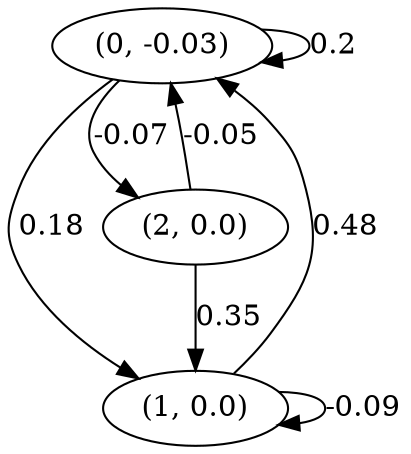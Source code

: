 digraph {
    0 [ label = "(0, -0.03)" ]
    1 [ label = "(1, 0.0)" ]
    2 [ label = "(2, 0.0)" ]
    0 -> 0 [ label = "0.2" ]
    1 -> 1 [ label = "-0.09" ]
    1 -> 0 [ label = "0.48" ]
    2 -> 0 [ label = "-0.05" ]
    0 -> 1 [ label = "0.18" ]
    2 -> 1 [ label = "0.35" ]
    0 -> 2 [ label = "-0.07" ]
}

